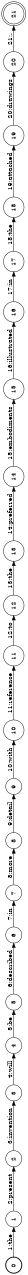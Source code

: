 digraph FST {
rankdir = LR;
size = "8.5,11";
label = "";
center = 1;
orientation = Landscape;
ranksep = "0.4";
nodesep = "0.25";
0 [label = "0", shape = circle, style = bold, fontsize = 14]
	0 -> 1 [label = "1:the", fontsize = 14];
1 [label = "1", shape = circle, style = solid, fontsize = 14]
	1 -> 2 [label = "2:present", fontsize = 14];
2 [label = "2", shape = circle, style = solid, fontsize = 14]
	2 -> 3 [label = "3:invention", fontsize = 14];
3 [label = "3", shape = circle, style = solid, fontsize = 14]
	3 -> 4 [label = "4:will", fontsize = 14];
4 [label = "4", shape = circle, style = solid, fontsize = 14]
	4 -> 5 [label = "5:be", fontsize = 14];
5 [label = "5", shape = circle, style = solid, fontsize = 14]
	5 -> 6 [label = "6:described", fontsize = 14];
6 [label = "6", shape = circle, style = solid, fontsize = 14]
	6 -> 7 [label = "7:in", fontsize = 14];
7 [label = "7", shape = circle, style = solid, fontsize = 14]
	7 -> 8 [label = "8:more", fontsize = 14];
8 [label = "8", shape = circle, style = solid, fontsize = 14]
	8 -> 9 [label = "9:detail", fontsize = 14];
9 [label = "9", shape = circle, style = solid, fontsize = 14]
	9 -> 10 [label = "10:with", fontsize = 14];
10 [label = "10", shape = circle, style = solid, fontsize = 14]
	10 -> 11 [label = "11:reference", fontsize = 14];
11 [label = "11", shape = circle, style = solid, fontsize = 14]
	11 -> 12 [label = "12:to", fontsize = 14];
12 [label = "12", shape = circle, style = solid, fontsize = 14]
	12 -> 13 [label = "13:the", fontsize = 14];
13 [label = "13", shape = circle, style = solid, fontsize = 14]
	13 -> 14 [label = "14:preferred", fontsize = 14];
14 [label = "14", shape = circle, style = solid, fontsize = 14]
	14 -> 15 [label = "15:embodiments", fontsize = 14];
15 [label = "15", shape = circle, style = solid, fontsize = 14]
	15 -> 16 [label = "16:illustrated", fontsize = 14];
16 [label = "16", shape = circle, style = solid, fontsize = 14]
	16 -> 17 [label = "17:in", fontsize = 14];
17 [label = "17", shape = circle, style = solid, fontsize = 14]
	17 -> 18 [label = "18:the", fontsize = 14];
18 [label = "18", shape = circle, style = solid, fontsize = 14]
	18 -> 19 [label = "19:attached", fontsize = 14];
19 [label = "19", shape = circle, style = solid, fontsize = 14]
	19 -> 20 [label = "20:drawings", fontsize = 14];
20 [label = "20", shape = circle, style = solid, fontsize = 14]
	20 -> 21 [label = "21:.", fontsize = 14];
21 [label = "21", shape = doublecircle, style = solid, fontsize = 14]
}
